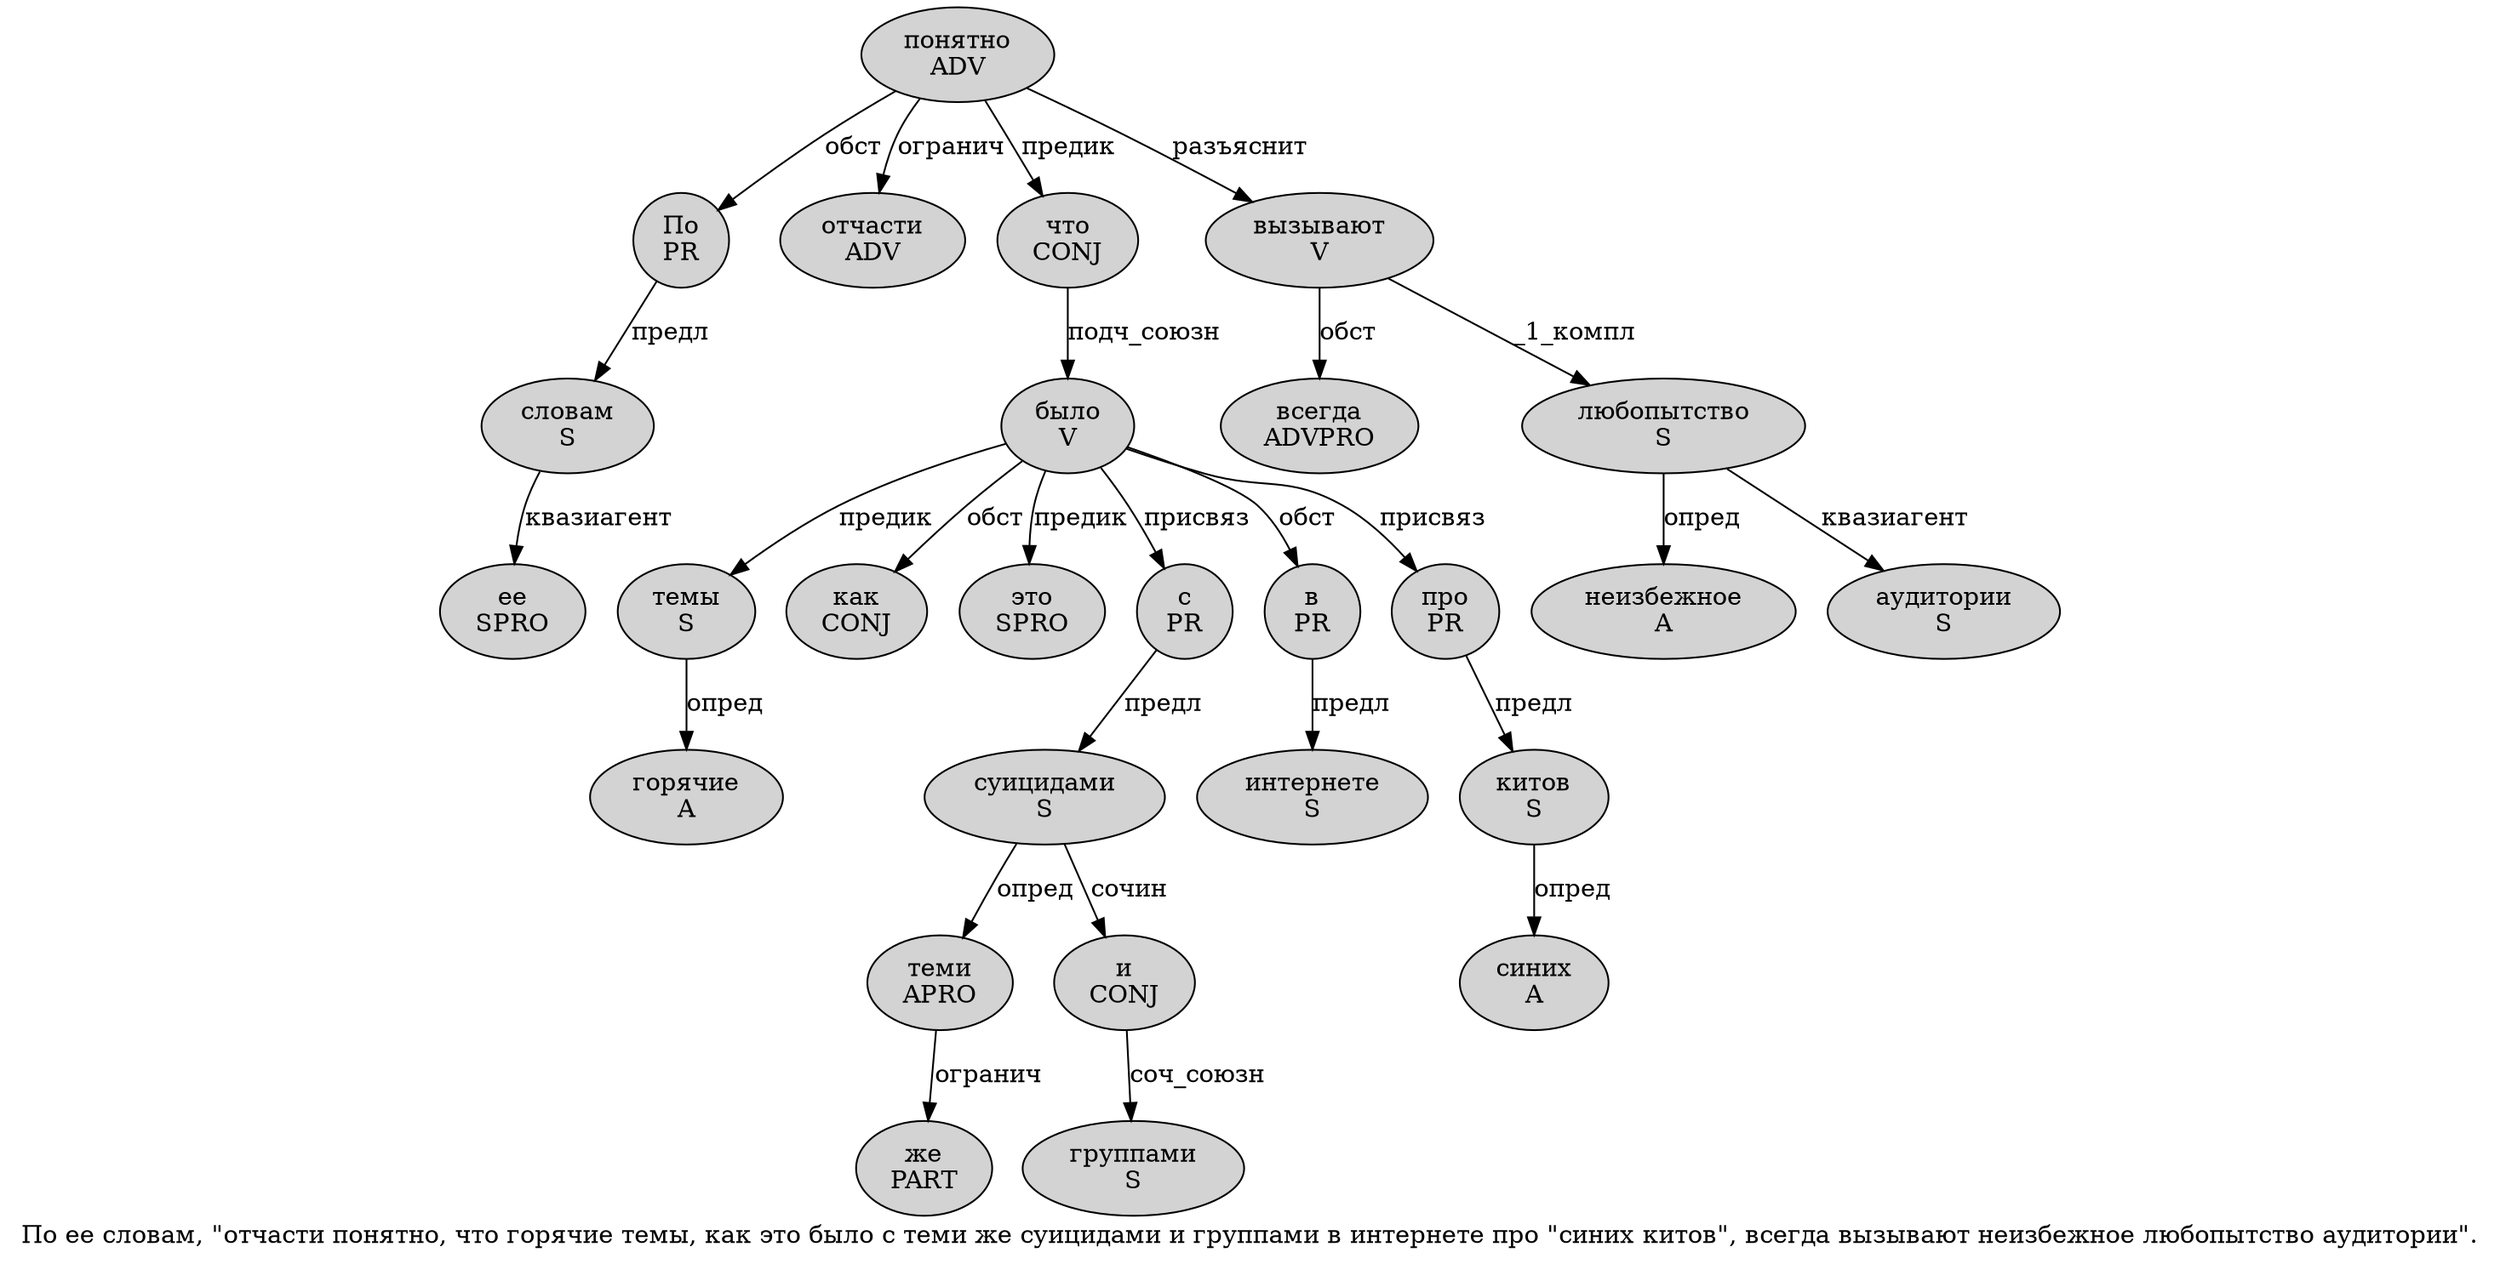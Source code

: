digraph SENTENCE_835 {
	graph [label="По ее словам, \"отчасти понятно, что горячие темы, как это было с теми же суицидами и группами в интернете про \"синих китов\", всегда вызывают неизбежное любопытство аудитории\"."]
	node [style=filled]
		0 [label="По
PR" color="" fillcolor=lightgray penwidth=1 shape=ellipse]
		1 [label="ее
SPRO" color="" fillcolor=lightgray penwidth=1 shape=ellipse]
		2 [label="словам
S" color="" fillcolor=lightgray penwidth=1 shape=ellipse]
		5 [label="отчасти
ADV" color="" fillcolor=lightgray penwidth=1 shape=ellipse]
		6 [label="понятно
ADV" color="" fillcolor=lightgray penwidth=1 shape=ellipse]
		8 [label="что
CONJ" color="" fillcolor=lightgray penwidth=1 shape=ellipse]
		9 [label="горячие
A" color="" fillcolor=lightgray penwidth=1 shape=ellipse]
		10 [label="темы
S" color="" fillcolor=lightgray penwidth=1 shape=ellipse]
		12 [label="как
CONJ" color="" fillcolor=lightgray penwidth=1 shape=ellipse]
		13 [label="это
SPRO" color="" fillcolor=lightgray penwidth=1 shape=ellipse]
		14 [label="было
V" color="" fillcolor=lightgray penwidth=1 shape=ellipse]
		15 [label="с
PR" color="" fillcolor=lightgray penwidth=1 shape=ellipse]
		16 [label="теми
APRO" color="" fillcolor=lightgray penwidth=1 shape=ellipse]
		17 [label="же
PART" color="" fillcolor=lightgray penwidth=1 shape=ellipse]
		18 [label="суицидами
S" color="" fillcolor=lightgray penwidth=1 shape=ellipse]
		19 [label="и
CONJ" color="" fillcolor=lightgray penwidth=1 shape=ellipse]
		20 [label="группами
S" color="" fillcolor=lightgray penwidth=1 shape=ellipse]
		21 [label="в
PR" color="" fillcolor=lightgray penwidth=1 shape=ellipse]
		22 [label="интернете
S" color="" fillcolor=lightgray penwidth=1 shape=ellipse]
		23 [label="про
PR" color="" fillcolor=lightgray penwidth=1 shape=ellipse]
		25 [label="синих
A" color="" fillcolor=lightgray penwidth=1 shape=ellipse]
		26 [label="китов
S" color="" fillcolor=lightgray penwidth=1 shape=ellipse]
		29 [label="всегда
ADVPRO" color="" fillcolor=lightgray penwidth=1 shape=ellipse]
		30 [label="вызывают
V" color="" fillcolor=lightgray penwidth=1 shape=ellipse]
		31 [label="неизбежное
A" color="" fillcolor=lightgray penwidth=1 shape=ellipse]
		32 [label="любопытство
S" color="" fillcolor=lightgray penwidth=1 shape=ellipse]
		33 [label="аудитории
S" color="" fillcolor=lightgray penwidth=1 shape=ellipse]
			21 -> 22 [label="предл"]
			8 -> 14 [label="подч_союзн"]
			30 -> 29 [label="обст"]
			30 -> 32 [label="_1_компл"]
			0 -> 2 [label="предл"]
			23 -> 26 [label="предл"]
			6 -> 0 [label="обст"]
			6 -> 5 [label="огранич"]
			6 -> 8 [label="предик"]
			6 -> 30 [label="разъяснит"]
			15 -> 18 [label="предл"]
			16 -> 17 [label="огранич"]
			26 -> 25 [label="опред"]
			18 -> 16 [label="опред"]
			18 -> 19 [label="сочин"]
			2 -> 1 [label="квазиагент"]
			32 -> 31 [label="опред"]
			32 -> 33 [label="квазиагент"]
			10 -> 9 [label="опред"]
			14 -> 10 [label="предик"]
			14 -> 12 [label="обст"]
			14 -> 13 [label="предик"]
			14 -> 15 [label="присвяз"]
			14 -> 21 [label="обст"]
			14 -> 23 [label="присвяз"]
			19 -> 20 [label="соч_союзн"]
}